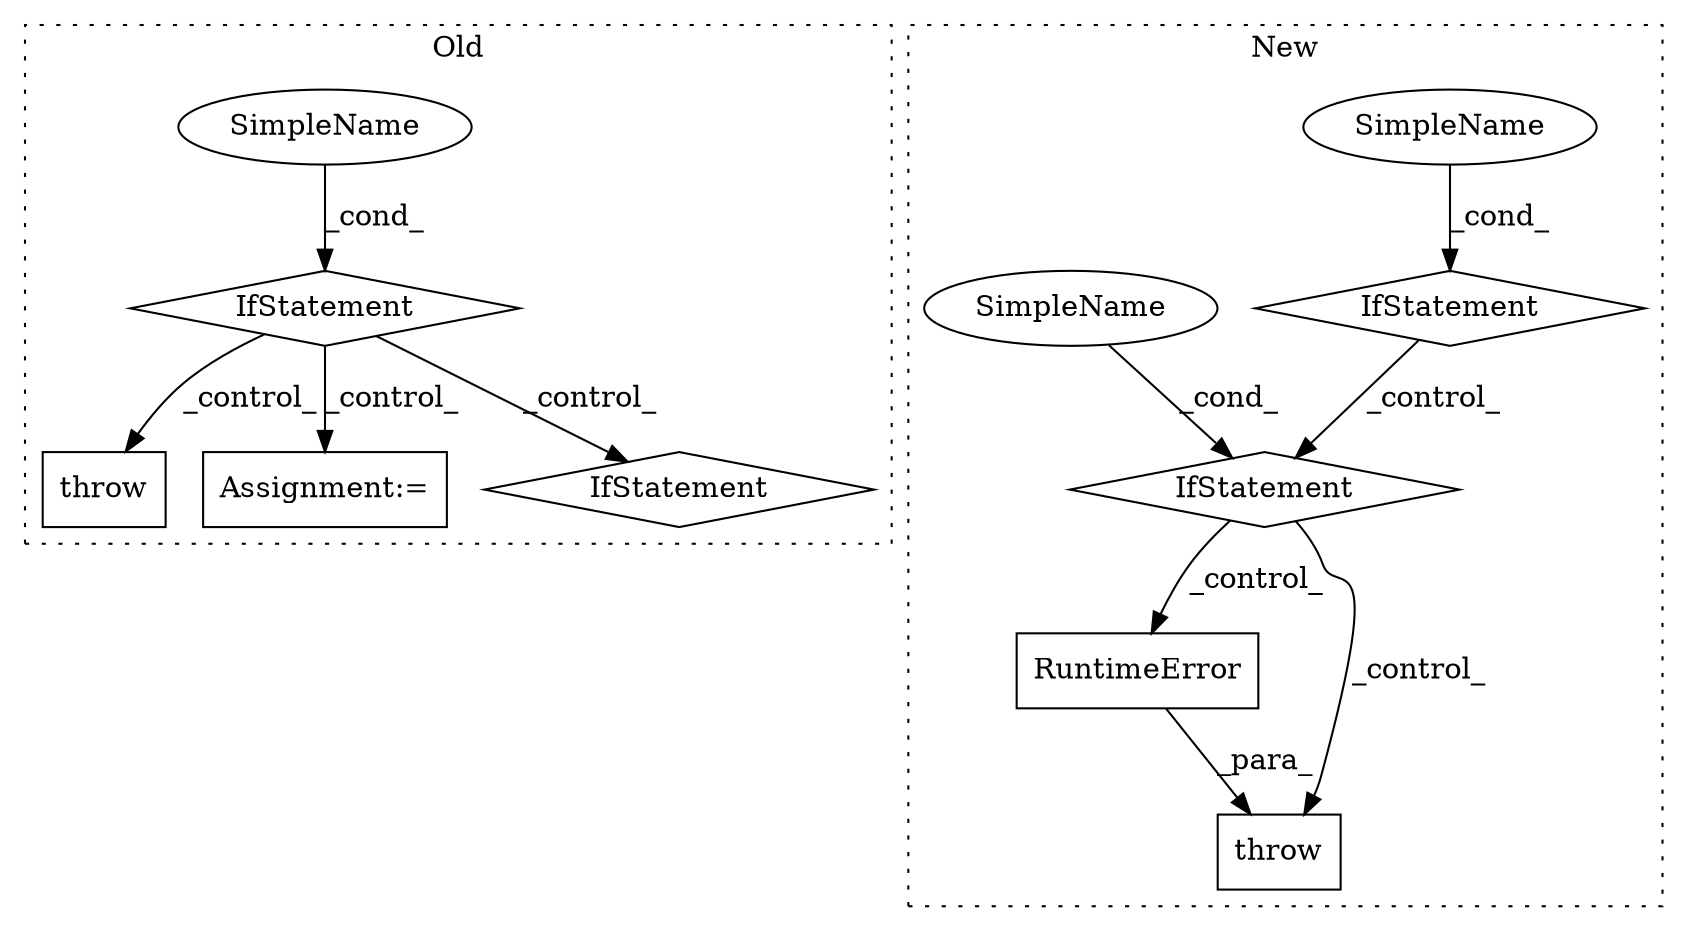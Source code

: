 digraph G {
subgraph cluster0 {
1 [label="throw" a="53" s="5996" l="6" shape="box"];
6 [label="IfStatement" a="25" s="5130,5161" l="4,2" shape="diamond"];
7 [label="SimpleName" a="42" s="" l="" shape="ellipse"];
8 [label="Assignment:=" a="7" s="5653" l="1" shape="box"];
11 [label="IfStatement" a="25" s="5818,5845" l="4,2" shape="diamond"];
label = "Old";
style="dotted";
}
subgraph cluster1 {
2 [label="RuntimeError" a="32" s="3558,3622" l="13,1" shape="box"];
3 [label="throw" a="53" s="3552" l="6" shape="box"];
4 [label="IfStatement" a="25" s="3181,3211" l="4,2" shape="diamond"];
5 [label="SimpleName" a="42" s="" l="" shape="ellipse"];
9 [label="IfStatement" a="25" s="3339,3399" l="4,2" shape="diamond"];
10 [label="SimpleName" a="42" s="" l="" shape="ellipse"];
label = "New";
style="dotted";
}
2 -> 3 [label="_para_"];
4 -> 9 [label="_control_"];
5 -> 4 [label="_cond_"];
6 -> 1 [label="_control_"];
6 -> 8 [label="_control_"];
6 -> 11 [label="_control_"];
7 -> 6 [label="_cond_"];
9 -> 3 [label="_control_"];
9 -> 2 [label="_control_"];
10 -> 9 [label="_cond_"];
}